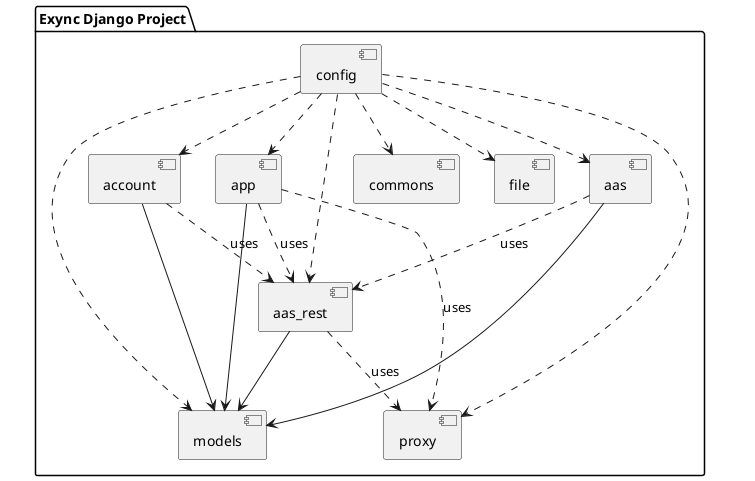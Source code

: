 @startuml

package "Exync Django Project" {
    [aas]
    [aas_rest]
    [account]
    [app]
    [commons]
    [config]
    [file]
    [models]
    [proxy]

    [aas] --> [models]
    [aas_rest] --> [models]
    [account] --> [models]
    [app] --> [models]

    [aas] ..> [aas_rest] : uses
    [account] ..> [aas_rest] : uses
    [app] ..> [aas_rest] : uses

    [aas_rest] ..> [proxy] : uses
    [app] ..> [proxy] : uses

    [config] ..> [aas]
    [config] ..> [aas_rest]
    [config] ..> [account]
    [config] ..> [app]
    [config] ..> [commons]
    [config] ..> [file]
    [config] ..> [models]
    [config] ..> [proxy]
}

@enduml
